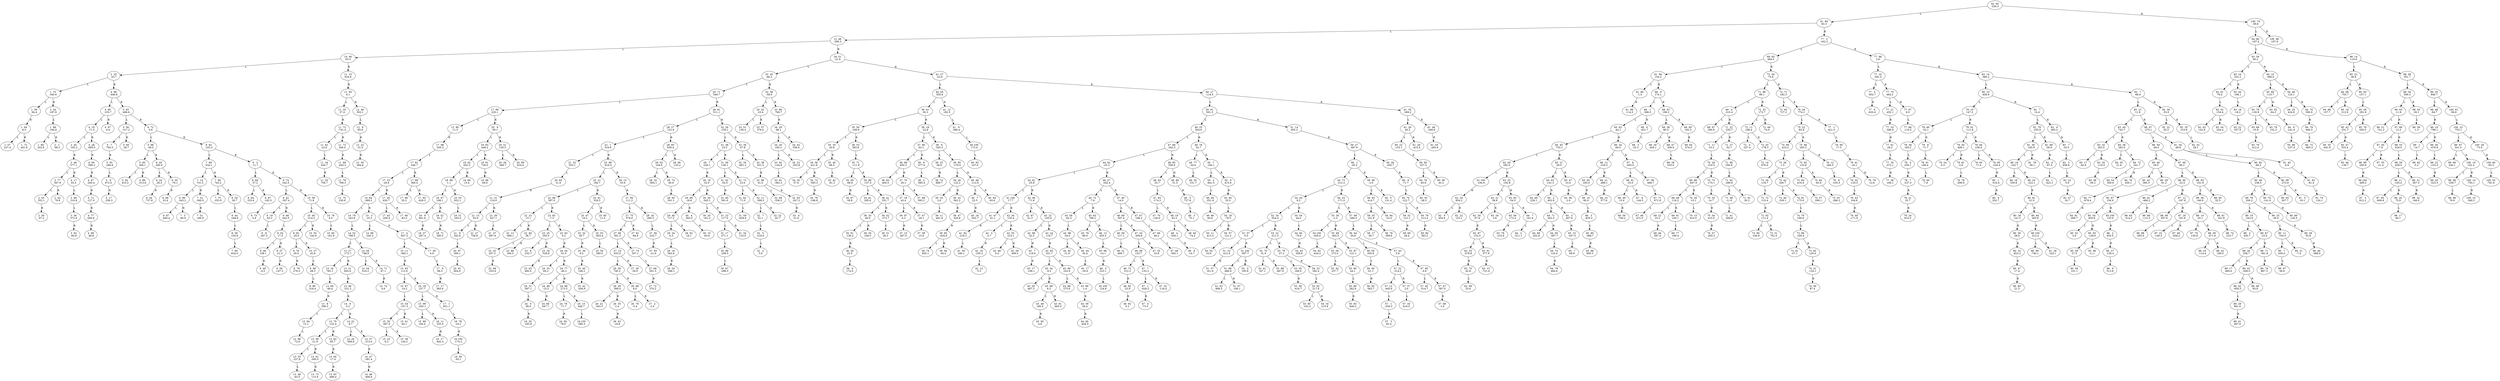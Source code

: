 digraph
{
      7 [label="1  56\n94.4"];
      9 [label="1  57\n227.4"];
      8 [label="1  64\n8.5"];
     10 [label="1  72\n441.6"];
      6 [label="1  75\n-340.6"];
     13 [label="1  80\n202.8"];
     12 [label="1  88\n-194.8"];
     14 [label="2   1\n-68.2"];
     11 [label="2  34\n-187.6"];
      5 [label="2  35\n-25.7"];
     18 [label="2  45\n-193.2"];
     21 [label="2  53\n352.1"];
     22 [label="2  59\n-67.2"];
     20 [label="2  77\n567.9"];
     23 [label="2  92\n78.8"];
     19 [label="3  48\n577.1"];
     26 [label="3  56\n372.6"];
     27 [label="3  62\n-84.9"];
     25 [label="3  89\n210.8"];
     24 [label="4  17\n65.2"];
     17 [label="4  19\n-71.5"];
     28 [label="4  28\n-695.0"];
     29 [label="4  59\n-580.2"];
     30 [label="4  67\n-260.4"];
     31 [label="4  71\n-127.0"];
     32 [label="4  77\n658.9"];
     33 [label="4  89\n-48.8"];
     16 [label="4  90\n-103.7"];
     34 [label="4  97\n-0.6"];
     15 [label="4  99\n-446.8"];
     37 [label="5   7\n-783.5"];
     39 [label="5   9\n672.0"];
     40 [label="5  17\n-256.3"];
     38 [label="5  55\n-286.6"];
     36 [label="5  56\n-317.2"];
     41 [label="5  60\n28.7"];
     35 [label="5  65\n-496.6"];
     45 [label="5  82\n410.2"];
     44 [label="5  85\n306.1"];
     46 [label="5  89\n-313.8"];
     43 [label="5  96\n-49.5"];
     48 [label="6  24\n-26.5"];
     49 [label="6  44\n737.8"];
     47 [label="6  45\n285.9"];
     50 [label="6  55\n-76.1"];
     51 [label="6  68\n33.4"];
     42 [label="6  72\n0.9"];
     56 [label="6  87\n-640.4"];
     55 [label="6  98\n-343.2"];
     57 [label="7   3\n-90.9"];
     54 [label="7  14\n731.5"];
     58 [label="7  31\n-360.0"];
     59 [label="7  51\n-180.0"];
     53 [label="7  69\n534.1"];
     61 [label="7  75\n-253.0"];
     60 [label="7  80\n743.2"];
     65 [label="7  90\n834.0"];
     64 [label="8  39\n154.9"];
     63 [label="8  44\n-249.8"];
     62 [label="8  54\n39.7"];
     52 [label="8  62\n-103.3"];
     68 [label="8  64\n333.6"];
     67 [label="8  69\n37.2"];
     70 [label="8  73\n-5.8"];
     69 [label="8  87\n-182.5"];
     66 [label="9   3\n-11.7"];
     74 [label="9   8\n297.3"];
     73 [label="9  19\n63.3"];
     72 [label="9  42\n-507.4"];
     77 [label="9  46\n158.1"];
     78 [label="9  49\n-4.5"];
     76 [label="9  54\n17.5"];
     79 [label="9  57\n-21.5"];
     80 [label="9  59\n-147.3"];
     75 [label="9  68\n642.0"];
     71 [label="9  74\n242.5"];
     84 [label="9  76\n29.5"];
     85 [label="9  79\n276.5"];
     83 [label="9  92\n-20.0"];
     88 [label="9  96\n316.4"];
     87 [label="9  99\n68.3"];
     86 [label="10  27\n42.9"];
     82 [label="10  40\n-314.3"];
     89 [label="10  55\n-144.9"];
     81 [label="10  59\n-71.8"];
     91 [label="10  60\n-161.9"];
     90 [label="10  76\n6.5"];
      4 [label="10  90\n63.5"];
     92 [label="11  15\n816.6"];
     94 [label="11  25\n37.4"];
     97 [label="11  34\n444.7"];
     98 [label="11  55\n756.7"];
     96 [label="11  62\n23.6"];
     95 [label="11  72\n-741.4"];
     99 [label="11  73\n206.0"];
    102 [label="11  75\n230.8"];
    101 [label="11  78\n-766.3"];
    100 [label="11  89\n-445.3"];
     93 [label="11  95\n6.1"];
    104 [label="12   8\n-65.6"];
    105 [label="12  22\n-31.5"];
    106 [label="12  30\n284.6"];
    103 [label="12  46\n302.1"];
      3 [label="12  48\n-290.3"];
    111 [label="12  80\n-11.5"];
    120 [label="12  84\n-49.4"];
    123 [label="12  86\n-72.6"];
    122 [label="12  94\n13.1"];
    121 [label="13   8\n296.3"];
    119 [label="13  16\n785.1"];
    118 [label="13  27\n-172.7"];
    124 [label="13  31\n645.6"];
    125 [label="13  48\n-331.2"];
    130 [label="13  49\n-63.5"];
    129 [label="13  55\n237.8"];
    128 [label="13  58\n-21.9"];
    131 [label="13  61\n-300.5"];
    132 [label="13  73\n115.9"];
    127 [label="13  79\n-122.4"];
    133 [label="13  83\n85.7"];
    134 [label="13  84\n-17.4"];
    135 [label="13  93\n-489.4"];
    126 [label="14   6\n-5.2"];
    137 [label="14  20\n-566.6"];
    136 [label="14  22\n8.7"];
    138 [label="14  37\n-213.0"];
    139 [label="14  47\n-391.4"];
    140 [label="14  48\n-466.6"];
    117 [label="14  52\n798.5"];
    142 [label="14  54\n516.2"];
    141 [label="14  58\n748.9"];
    143 [label="14  71\n87.1"];
    144 [label="14  74\n0.6"];
    116 [label="14  79\n243.8"];
    115 [label="14  84\n-389.3"];
    146 [label="14  98\n-245.2"];
    145 [label="15   3\n-10.3"];
    148 [label="15  11\n-360.1"];
    153 [label="15  23\n-6.2"];
    152 [label="15  35\n-367.0"];
    154 [label="15  39\n144.2"];
    151 [label="15  54\n-157.3"];
    155 [label="15  61\n84.1"];
    150 [label="15  67\n-14.2"];
    149 [label="15  83\n112.0"];
    158 [label="15  88\n194.4"];
    157 [label="15  99\n-203.1"];
    159 [label="16  11\n235.5"];
    160 [label="16  17\n-842.4"];
    156 [label="16  18\n157.7"];
    162 [label="16  78\n-19.2"];
    164 [label="16  95\n-93.1"];
    163 [label="16 100\n-174.2"];
    161 [label="17   1\n831.1"];
    147 [label="17   4\n-657.2"];
    166 [label="17   9\n88.5"];
    167 [label="17  17\n565.6"];
    165 [label="17  28\n4.9"];
    114 [label="17  33\n-29.6"];
    169 [label="17  43\n-200.4"];
    168 [label="17  65\n430.7"];
    170 [label="17  66\n-83.3"];
    113 [label="17  81\n340.7"];
    172 [label="17  86\n25.2"];
    171 [label="17  88\n366.4"];
    173 [label="17  93\n-429.3"];
    112 [label="17  98\n-205.3"];
    110 [label="17  99\n220.1"];
    179 [label="18   9\n661.8"];
    180 [label="18  37\n-287.4"];
    178 [label="18  47\n108.1"];
    181 [label="18  52\n91.2"];
    182 [label="18  71\n290.5"];
    177 [label="18  98\n1.1"];
    184 [label="19  51\n293.0"];
    183 [label="19  53\n832.1"];
    176 [label="19  62\n202.3"];
    185 [label="19  66\n15.4"];
    175 [label="19  83\n448.2"];
    186 [label="19  91\n726.0"];
    187 [label="19  98\n-69.0"];
    174 [label="20   9\n-39.1"];
    189 [label="20  26\n-280.7"];
    188 [label="20  51\n130.5"];
    190 [label="20  69\n634.6"];
    109 [label="20  71\n549.7"];
    195 [label="20  83\n21.6"];
    200 [label="20  91\n804.9"];
    199 [label="20  97\n300.1"];
    198 [label="21   9\n342.8"];
    197 [label="21  15\n92.6"];
    201 [label="21  27\n756.8"];
    196 [label="21  31\n116.0"];
    203 [label="21  37\n-697.6"];
    202 [label="21  39\n627.1"];
    194 [label="21  52\n553.1"];
    193 [label="22   1\n316.6"];
    208 [label="22  13\n-596.1"];
    207 [label="22  23\n-15.1"];
    210 [label="22  32\n437.2"];
    211 [label="22  68\n-333.6"];
    209 [label="22  84\n38.7"];
    212 [label="22  88\n184.5"];
    206 [label="22  98\n397.0"];
    215 [label="23   9\n-232.7"];
    214 [label="23  25\n250.5"];
    216 [label="23  26\n-528.6"];
    217 [label="23  63\n490.0"];
    213 [label="23  83\n-7.3"];
    218 [label="23  93\n0.2"];
    222 [label="24   5\n-38.6"];
    223 [label="24  20\n-183.8"];
    221 [label="24  31\n-597.1"];
    220 [label="24  33\n84.2"];
    219 [label="24  44\n61.0"];
    225 [label="24  49\n-15.2"];
    226 [label="24  69\n647.7"];
    224 [label="24  77\n-46.2"];
    228 [label="24  78\n-71.7"];
    229 [label="24  85\n78.0"];
    227 [label="24  98\n-273.5"];
    231 [label="24 100\n-385.3"];
    230 [label="25  15\n446.7"];
    205 [label="25  21\n184.7"];
    234 [label="25  32\n39.7"];
    235 [label="25  36\n8.2"];
    236 [label="25  40\n168.2"];
    237 [label="25  42\n-456.9"];
    233 [label="25  47\n16.2"];
    239 [label="25  50\n280.0"];
    238 [label="25  53\n-853.4"];
    232 [label="25  81\n329.5"];
    240 [label="25  85\n11.5"];
    204 [label="25  99\n-619.5"];
    241 [label="26  15\n33.6"];
    248 [label="26  22\n-343.3"];
    247 [label="26  29\n-389.0"];
    249 [label="26  35\n2.4"];
    250 [label="26  43\n-18.8"];
    246 [label="26  59\n740.2"];
    252 [label="26  78\n-5.4"];
    251 [label="26  88\n8.0"];
    253 [label="27   2\n-2.0"];
    245 [label="27  10\n633.5"];
    254 [label="27  26\n-59.0"];
    244 [label="27  66\n381.5"];
    256 [label="27  68\n301.3"];
    257 [label="27  72\n370.2"];
    255 [label="27  74\n307.1"];
    243 [label="27  75\n578.9"];
    258 [label="27  81\n-84.9"];
    242 [label="27  84\n111.2"];
    260 [label="27  90\n232.7"];
    261 [label="27  93\n-21.6"];
    259 [label="28  16\n-280.5"];
    192 [label="28  27\n-101.6"];
    264 [label="28  32\n-564.1"];
    263 [label="28  62\n104.6"];
    266 [label="28  65\n301.1"];
    265 [label="28  74\n40.9"];
    262 [label="28  85\n639.4"];
    267 [label="28  90\n-125.2"];
    191 [label="28  91\n511.1"];
    270 [label="29   7\n-226.1"];
    275 [label="29  16\n563.9"];
    276 [label="29  20\n-288.1"];
    274 [label="29  24\n-0.3"];
    273 [label="29  46\n717.2"];
    277 [label="29  62\n18.1"];
    272 [label="29  89\n-18.6"];
    278 [label="30   4\n-383.5"];
    279 [label="30  10\n-83.6"];
    271 [label="30  18\n32.0"];
    281 [label="30  20\n-181.2"];
    280 [label="30  30\n-345.1"];
    285 [label="30  67\n-288.5"];
    284 [label="30  98\n-258.5"];
    283 [label="31  17\n371.1"];
    282 [label="31  23\n117.5"];
    286 [label="31  34\n110.0"];
    269 [label="31  38\n23.5"];
    288 [label="31  42\n-54.0"];
    289 [label="31  45\n591.6"];
    287 [label="31  56\n138.1"];
    292 [label="31  59\n-628.9"];
    291 [label="31  62\n-71.0"];
    290 [label="31  73\n23.6"];
    296 [label="32   2\n-3.6"];
    295 [label="32   5\n-218.0"];
    294 [label="32   7\n52.1"];
    293 [label="32  11\n-399.3"];
    297 [label="32  22\n-81.7"];
    268 [label="32  26\n-159.1"];
    299 [label="32  35\n-691.2"];
    298 [label="32  36\n-57.8"];
    300 [label="32  39\n201.5"];
    302 [label="32  69\n-336.3"];
    301 [label="32  88\n41.0"];
    303 [label="32  93\n-247.2"];
    304 [label="33   4\n31.9"];
    108 [label="33  35\n-66.3"];
    307 [label="33  51\n138.4"];
    306 [label="33  52\n-23.4"];
    308 [label="33  57\n376.6"];
    305 [label="33  58\n-58.0"];
    309 [label="33  86\n-766.7"];
    313 [label="33  91\n-362.3"];
    312 [label="33  92\n-144.9"];
    311 [label="34  20\n160.3"];
    314 [label="34  22\n-203.8"];
    310 [label="34  29\n-98.1"];
    315 [label="34  42\n556.4"];
    107 [label="34  51\n-21.6"];
    322 [label="34  55\n37.6"];
    321 [label="34  58\n421.8"];
    323 [label="34  73\n-395.3"];
    324 [label="34  78\n-196.8"];
    320 [label="35  35\n20.8"];
    326 [label="35  42\n-81.2"];
    325 [label="35  45\n86.5"];
    319 [label="35  50\n-169.9"];
    329 [label="35  59\n-68.9"];
    330 [label="35  67\n39.8"];
    328 [label="35  71\n-111.9"];
    332 [label="35  81\n295.6"];
    331 [label="35  89\n-157.3"];
    335 [label="35  91\n-136.2"];
    337 [label="36   6\n174.0"];
    336 [label="36  26\n23.5"];
    334 [label="36  33\n46.9"];
    338 [label="36  35\n148.5"];
    333 [label="36  41\n251.7"];
    340 [label="36  51\n28.3"];
    339 [label="36  52\n-272.7"];
    327 [label="36  53\n383.8"];
    318 [label="36  61\n30.3"];
    344 [label="36  93\n400.5"];
    343 [label="36  96\n650.3"];
    347 [label="36  97\n-4.3"];
    348 [label="37  15\n287.0"];
    346 [label="37  18\n43.4"];
    349 [label="37  47\n-20.1"];
    350 [label="37  58\n15.9"];
    345 [label="37  70\n29.1"];
    351 [label="37  88\n595.2"];
    342 [label="37  90\n63.1"];
    353 [label="38   2\n-385.4"];
    352 [label="38   8\n-377.6"];
    341 [label="38  18\n-22.8"];
    355 [label="38  23\n36.9"];
    356 [label="38  74\n889.7"];
    354 [label="39   6\n-345.3"];
    360 [label="39  11\n-491.8"];
    359 [label="39  25\n2.6"];
    358 [label="39  26\n122.2"];
    361 [label="39  42\n562.2"];
    362 [label="39  47\n329.8"];
    364 [label="39  74\n605.1"];
    363 [label="39  85\n-434.9"];
    365 [label="39  94\n94.4"];
    357 [label="39  95\n-179.0"];
    367 [label="40   7\n22.5"];
    368 [label="40  16\n-502.7"];
    366 [label="40  48\n-112.9"];
    369 [label="40  64\n-93.6"];
    317 [label="40  65\n350.8"];
    373 [label="40  93\n147.0"];
    372 [label="40 100\n173.4"];
    371 [label="41   9\n-398.4"];
    370 [label="41  12\n182.5"];
    316 [label="41  27\n-23.6"];
    381 [label="41  47\n41.1"];
    383 [label="41  50\n240.1"];
    382 [label="41  82\n-218.2"];
    380 [label="41 100\n17.7"];
    385 [label="42   3\n-2.7"];
    387 [label="42  12\n5.5"];
    386 [label="42  16\n-105.2"];
    384 [label="42  34\n-135.4"];
    389 [label="42  48\n0.4"];
    388 [label="42  55\n-210.1"];
    390 [label="42  59\n409.5"];
    379 [label="42  81\n-25.8"];
    392 [label="42  87\n41.3"];
    391 [label="42  94\n-71.8"];
    394 [label="42  98\n-32.5"];
    395 [label="43   7\n118.9"];
    396 [label="43  17\n-106.1"];
    393 [label="43  22\n-103.6"];
    397 [label="43  24\n119.7"];
    400 [label="43  29\n467.3"];
    399 [label="43  34\n-9.2"];
    402 [label="43  48\n180.4"];
    403 [label="43  65\n4.9"];
    401 [label="43  68\n6.3"];
    404 [label="43  81\n-665.0"];
    398 [label="43  85\n251.7"];
    406 [label="43  88\n275.6"];
    405 [label="43  89\n163.6"];
    407 [label="43  96\n-1.4"];
    408 [label="44  39\n-26.4"];
    409 [label="44  46\n-428.3"];
    378 [label="44  62\n-25.3"];
    414 [label="44  82\n31.9"];
    413 [label="44  98\n-34.0"];
    416 [label="45  17\n-30.6"];
    415 [label="45  44\n30.4"];
    412 [label="45  58\n-62.3"];
    411 [label="45  72\n-7.6"];
    418 [label="45  76\n89.9"];
    417 [label="45  83\n798.2"];
    420 [label="45  96\n-14.1"];
    422 [label="45 100\n124.9"];
    421 [label="46   3\n223.1"];
    419 [label="46  13\n455.3"];
    410 [label="46  27\n-342.4"];
    426 [label="46  31\n-460.7"];
    425 [label="46  59\n-117.1"];
    424 [label="46  69\n-397.4"];
    429 [label="46  72\n312.2"];
    430 [label="46  82\n-23.9"];
    431 [label="46  92\n0.2"];
    428 [label="46  98\n133.7"];
    433 [label="47   1\n-428.5"];
    434 [label="47   4\n-73.3"];
    432 [label="47   7\n-132.2"];
    435 [label="47  32\n-118.4"];
    427 [label="47  34\n-209.8"];
    436 [label="47  35\n33.8"];
    423 [label="47  40\n14.0"];
    439 [label="47  48\n-365.1"];
    438 [label="47  66\n46.2"];
    437 [label="47  67\n-196.2"];
    377 [label="47  68\n-342.3"];
    443 [label="47  70\n-136.0"];
    442 [label="47  83\n-174.3"];
    445 [label="48   4\n-336.1"];
    446 [label="48   8\n-14.7"];
    444 [label="48  19\n83.3"];
    447 [label="48  40\n-74.4"];
    441 [label="48  65\n25.7"];
    440 [label="48  85\n358.9"];
    448 [label="48  86\n31.5"];
    450 [label="49   3\n75.1"];
    449 [label="49   5\n727.8"];
    376 [label="49  25\n304.6"];
    453 [label="49  35\n-151.7"];
    452 [label="49  77\n-30.6"];
    451 [label="49  78\n52.7"];
    457 [label="49  86\n60.6"];
    456 [label="49  94\n-251.9"];
    455 [label="50   3\n-841.5"];
    454 [label="50   7\n-194.1"];
    458 [label="50   9\n415.9"];
    461 [label="50  11\n413.3"];
    460 [label="50  18\n-78.5"];
    463 [label="50  54\n33.6"];
    462 [label="50  57\n121.2"];
    459 [label="50  60\n35.5"];
    375 [label="50  91\n591.3"];
    464 [label="51  14\n655.3"];
    471 [label="51  32\n412.4"];
    472 [label="51  37\n161.6"];
    470 [label="51  57\n-5.5"];
    475 [label="51  63\n868.5"];
    474 [label="51  86\n-480.6"];
    476 [label="51  97\n-190.1"];
    473 [label="51 100\n-597.7"];
    477 [label="52   5\n195.6"];
    469 [label="52  34\n-524.0"];
    480 [label="52  41\n167.1"];
    479 [label="52  70\n31.9"];
    481 [label="52  88\n-467.6"];
    478 [label="53  22\n-211.3"];
    483 [label="53  35\n168.9"];
    484 [label="53  56\n-416.7"];
    482 [label="53  79\n-27.2"];
    487 [label="53  85\n-103.2"];
    486 [label="53  92\n217.8"];
    488 [label="54  16\n215.8"];
    485 [label="54  23\n382.4"];
    468 [label="54  26\n9.5"];
    490 [label="54  40\n-70.9"];
    491 [label="54  43\n208.8"];
    489 [label="54  54\n44.0"];
    467 [label="54  73\n-212.2"];
    495 [label="54  82\n-434.2"];
    494 [label="54 100\n-326.4"];
    493 [label="55  30\n-2.3"];
    498 [label="55  42\n237.7"];
    497 [label="55  56\n273.0"];
    496 [label="55  69\n-402.5"];
    501 [label="55  80\n262.9"];
    502 [label="55  83\n-640.2"];
    500 [label="55  85\n44.1"];
    499 [label="55  87\n-121.1"];
    492 [label="56  33\n-171.0"];
    506 [label="56  49\n-61.1"];
    507 [label="56  50\n-563.7"];
    505 [label="56  58\n205.9"];
    504 [label="56  64\n30.8"];
    511 [label="57   1\n-254.3"];
    512 [label="57   3\n-92.4"];
    510 [label="57  12\n-445.6"];
    509 [label="57  22\n-314.2"];
    514 [label="57  34\n616.0"];
    513 [label="57  37\n2.0"];
    508 [label="57  43\n5.8"];
    516 [label="57  45\n-514.7"];
    515 [label="57  60\n-0.8"];
    517 [label="57  67\n387.0"];
    518 [label="57  68\n-1.6"];
    503 [label="57  99\n-289.3"];
    466 [label="58   1\n-30.3"];
    522 [label="58  17\n-30.7"];
    521 [label="58  35\n101.9"];
    523 [label="58  76\n399.6"];
    520 [label="58  93\n414.7"];
    524 [label="58  94\n-23.5"];
    519 [label="58  96\n-2.0"];
    525 [label="59   5\n131.4"];
    465 [label="59  27\n487.9"];
    526 [label="59  28\n-200.7"];
    529 [label="59  32\n-121.1"];
    530 [label="59  66\n28.4"];
    528 [label="59  70\n-122.7"];
    531 [label="59  78\n213.4"];
    532 [label="59  80\n363.2"];
    527 [label="60   9\n-71.7"];
    374 [label="60  17\n-114.5"];
    535 [label="60  22\n-153.1"];
    538 [label="60  55\n-38.5"];
    537 [label="60  76\n-83.6"];
    536 [label="60  85\n327.5"];
    539 [label="60  90\n45.2"];
    534 [label="61  26\n40.2"];
    540 [label="61  29\n-415.4"];
    533 [label="61  35\n-269.2"];
    541 [label="61  48\n-349.9"];
    542 [label="61  55\n-265.9"];
      2 [label="61  69\n93.3"];
    546 [label="61  80\n-1.0"];
    547 [label="61  89\n-114.5"];
    545 [label="61  96\n154.2"];
    553 [label="61 100\n-194.9"];
    555 [label="62   9\n454.6"];
    554 [label="62  20\n854.2"];
    556 [label="62  22\n133.1"];
    552 [label="62  29\n292.5"];
    559 [label="62  34\n-57.8"];
    561 [label="62  53\n-579.8"];
    563 [label="62  69\n25.6"];
    562 [label="62  75\n42.8"];
    560 [label="62  87\n-132.5"];
    564 [label="62  91\n377.9"];
    565 [label="63  13\n-721.6"];
    558 [label="63  21\n38.8"];
    566 [label="63  34\n3.8"];
    557 [label="63  35\n-192.8"];
    568 [label="63  56\n172.4"];
    569 [label="63  79\n-210.9"];
    567 [label="63  93\n-54.5"];
    571 [label="64   2\n-511.1"];
    570 [label="64   7\n161.6"];
    551 [label="64  45\n-733.1"];
    574 [label="64  49\n228.1"];
    573 [label="64  63\n-141.3"];
    577 [label="64  69\n202.8"];
    576 [label="64  71\n262.5"];
    579 [label="64  74\n124.4"];
    580 [label="64  79\n484.6"];
    578 [label="64  95\n-397.7"];
    575 [label="65   2\n402.8"];
    581 [label="65   3\n407.9"];
    583 [label="65   7\n69.8"];
    582 [label="65  15\n-547.5"];
    572 [label="65  21\n28.0"];
    584 [label="65  47\n23.0"];
    585 [label="65  58\n-2.0"];
    550 [label="65  62\n-44.1"];
    588 [label="65  65\n-183.0"];
    591 [label="65  80\n-368.7"];
    592 [label="65  88\n660.3"];
    590 [label="66   3\n-835.3"];
    589 [label="66  10\n90.0"];
    587 [label="66  12\n-318.3"];
    593 [label="66  21\n-489.1"];
    594 [label="66  23\n377.6"];
    586 [label="66  34\n69.0"];
    597 [label="66  49\n15.4"];
    598 [label="66  59\n-709.2"];
    596 [label="66  91\n-33.0"];
    599 [label="67   6\n-144.5"];
    595 [label="67   8\n-455.0"];
    602 [label="67  46\n472.5"];
    601 [label="67  71\n671.8"];
    600 [label="67  90\n-468.7"];
    549 [label="68   1\n-386.5"];
    604 [label="68   3\n-23.3"];
    603 [label="68   6\n-451.7"];
    548 [label="68   9\n174.1"];
    607 [label="68  29\n-204.1"];
    606 [label="68  38\n80.5"];
    609 [label="68  39\n533.9"];
    608 [label="68  47\n209.5"];
    605 [label="68  55\n199.2"];
    610 [label="68  60\n193.3"];
    611 [label="68  64\n474.3"];
    544 [label="68  65\n484.5"];
    615 [label="68  67\n290.9"];
    614 [label="69   4\n-310.4"];
    621 [label="69  22\n33.2"];
    622 [label="69  46\n397.4"];
    620 [label="69  48\n118.2"];
    624 [label="69  77\n199.4"];
    623 [label="69  91\n100.1"];
    619 [label="69  96\n-647.0"];
    626 [label="70  15\n610.0"];
    625 [label="70  26\n-15.1"];
    618 [label="70  28\n-316.5"];
    628 [label="70  33\n14.7"];
    629 [label="70  54\n415.0"];
    630 [label="70  57\n-265.5"];
    627 [label="70  75\n-170.1"];
    617 [label="71  11\n-10.2"];
    616 [label="71  22\n-235.7"];
    631 [label="71  27\n-52.7"];
    635 [label="71  41\n-269.8"];
    634 [label="71  48\n-11.0"];
    633 [label="71  62\n-289.6"];
    636 [label="71  81\n30.2"];
    632 [label="71  86\n556.9"];
    613 [label="71  96\n86.1"];
    639 [label="72   4\n-257.4"];
    638 [label="72  11\n188.4"];
    641 [label="72  14\n876.0"];
    640 [label="72  25\n-178.3"];
    637 [label="72  33\n172.7"];
    642 [label="72  49\n-74.0"];
    612 [label="72  56\n75.6"];
    644 [label="72  65\n727.2"];
    643 [label="72  71\n182.3"];
    650 [label="72  72\n110.4"];
    652 [label="72  80\n-140.9"];
    651 [label="72  92\n111.4"];
    653 [label="73  31\n761.0"];
    649 [label="73  34\n118.7"];
    648 [label="73  36\n1.5"];
    655 [label="73  40\n-330.1"];
    654 [label="73  42\n200.7"];
    659 [label="73  81\n-57.1"];
    658 [label="73  89\n-180.4"];
    660 [label="73  92\n129.4"];
    661 [label="74  31\n-134.1"];
    662 [label="74  39\n87.4"];
    657 [label="74  79\n199.9"];
    656 [label="74  91\n175.9"];
    647 [label="74  99\n416.2"];
    646 [label="75  22\n-83.8"];
    666 [label="75  57\n299.1"];
    665 [label="75  60\n419.4"];
    664 [label="75  82\n133.8"];
    667 [label="75  84\n-92.9"];
    668 [label="75  91\n-386.2"];
    663 [label="75  96\n293.5"];
    670 [label="76   8\n-105.5"];
    669 [label="76  12\n284.5"];
    645 [label="76  26\n774.2"];
    675 [label="76  43\n104.8"];
    676 [label="76  49\n-171.9"];
    674 [label="76  55\n-125.5"];
    673 [label="76  61\n-16.1"];
    677 [label="76  79\n12.6"];
    672 [label="76  90\n17.5"];
    671 [label="77   1\n421.0"];
    543 [label="77   3\n-162.2"];
    680 [label="77   5\n-502.7"];
    681 [label="77   6\n-620.4"];
    679 [label="77  10\n-591.5"];
    683 [label="77  21\n-452.1"];
    684 [label="77  33\n-586.9"];
    686 [label="77  35\n-372.1"];
    687 [label="77  38\n-169.1"];
    685 [label="77  61\n29.2"];
    682 [label="77  75\n464.2"];
    689 [label="77  88\n-119.5"];
    688 [label="77  97\n8.0"];
    678 [label="77  98\n2.6"];
    695 [label="78   4\n239.1"];
    696 [label="78   7\n-237.5"];
    697 [label="78  21\n33.7"];
    698 [label="78  24\n610.0"];
    694 [label="78  36\n165.2"];
    693 [label="78  46\n-52.1"];
    701 [label="78  49\n-7.6"];
    700 [label="78  91\n166.4"];
    699 [label="79   8\n-71.7"];
    692 [label="79  10\n147.2"];
    704 [label="79  24\n6.3"];
    703 [label="79  50\n-406.1"];
    706 [label="79  78\n-299.9"];
    705 [label="79  81\n-3.8"];
    702 [label="79  91\n-111.6"];
    708 [label="79  93\n71.4"];
    707 [label="79  94\n238.5"];
    709 [label="79  95\n-234.4"];
    710 [label="80   1\n-516.4"];
    711 [label="80   9\n202.7"];
    691 [label="80  10\n-406.6"];
    716 [label="80  18\n330.8"];
    715 [label="80  19\n-102.7"];
    717 [label="80  24\n-222.1"];
    719 [label="80  26\n141.3"];
    720 [label="80  30\n28.0"];
    721 [label="80  32\n-823.2"];
    722 [label="80  47\n17.4"];
    723 [label="80  80\n21.3"];
    718 [label="80  81\n-31.0"];
    724 [label="80  84\n365.8"];
    726 [label="80  99\n-740.1"];
    725 [label="80 100\n312.4"];
    727 [label="81  28\n220.1"];
    714 [label="81  30\n-165.9"];
    728 [label="81  78\n58.1"];
    713 [label="81  79\n-255.9"];
    729 [label="81  99\n-26.9"];
    731 [label="82   1\n-422.1"];
    730 [label="82   4\n-67.5"];
    712 [label="82   7\n14.4"];
    732 [label="82   9\n493.2"];
    735 [label="82  22\n0.9"];
    736 [label="82  57\n16.7"];
    734 [label="83   3\n658.8"];
    733 [label="83   7\n-33.5"];
    690 [label="83  14\n-380.2"];
    741 [label="83  17\n-92.8"];
    740 [label="83  32\n263.5"];
    742 [label="83  35\n-119.5"];
    743 [label="83  36\n-50.2"];
    739 [label="83  44\n742.7"];
    745 [label="84  35\n21.6"];
    744 [label="84  38\n282.0"];
    747 [label="84  54\n300.6"];
    746 [label="84  72\n241.7"];
    748 [label="84  74\n430.1"];
    749 [label="84  77\n-678.4"];
    750 [label="84  91\n-399.7"];
    738 [label="85  21\n11.8"];
    754 [label="85  43\n360.3"];
    753 [label="85  46\n29.0"];
    758 [label="85  52\n3.8"];
    757 [label="85  54\n450.8"];
    761 [label="85  56\n101.1"];
    760 [label="85  59\n27.5"];
    759 [label="85  83\n-128.0"];
    762 [label="85  86\n11.1"];
    756 [label="85  87\n156.9"];
    763 [label="85 100\n135.0"];
    764 [label="86   2\n455.5"];
    766 [label="86   9\n513.8"];
    765 [label="86  27\n-136.4"];
    755 [label="86  29\n81.2"];
    752 [label="86  59\n-49.5"];
    770 [label="86  63\n-314.3"];
    769 [label="86  81\n-486.2"];
    771 [label="86  89\n-112.5"];
    768 [label="86  90\n-22.5"];
    774 [label="86  98\n-505.0"];
    773 [label="86  99\n597.6"];
    772 [label="87  12\n-187.8"];
    776 [label="87  22\n-140.2"];
    775 [label="87  26\n181.9"];
    777 [label="87  49\n-458.2"];
    767 [label="87  66\n96.2"];
    781 [label="87  70\n-130.8"];
    780 [label="88  10\n-20.1"];
    783 [label="88  25\n-114.4"];
    782 [label="88  39\n-471.9"];
    784 [label="88  42\n169.0"];
    779 [label="88  56\n146.9"];
    786 [label="88  74\n223.7"];
    785 [label="88  81\n-161.8"];
    778 [label="88  83\n-161.9"];
    787 [label="88  85\n32.5"];
    751 [label="88  97\n-275.1"];
    793 [label="89   3\n430.7"];
    792 [label="89  16\n-243.9"];
    796 [label="89  17\n460.6"];
    795 [label="89  26\n258.7"];
    799 [label="89  29\n661.6"];
    800 [label="89  41\n467.6"];
    798 [label="89  42\n-650.5"];
    797 [label="89  43\n-208.0"];
    801 [label="89  49\n93.8"];
    794 [label="89  67\n-23.5"];
    802 [label="89  71\n-361.8"];
    803 [label="89  74\n887.3"];
    791 [label="89  78\n200.2"];
    807 [label="89  97\n58.6"];
    806 [label="90   7\n430.0"];
    805 [label="90  11\n-704.5"];
    808 [label="90  21\n-7.4"];
    804 [label="90  25\n-36.0"];
    809 [label="90  28\n55.9"];
    810 [label="90  46\n-568.0"];
    790 [label="90  49\n238.5"];
    811 [label="90  70\n-141.9"];
    812 [label="90  89\n-126.5"];
    789 [label="90  92\n-69.2"];
    814 [label="90  93\n207.7"];
    813 [label="90  99\n-272.6"];
    815 [label="91   5\n-19.1"];
    788 [label="91  34\n-49.8"];
    816 [label="91  45\n6.8"];
    818 [label="91  74\n124.1"];
    817 [label="91  82\n-81.4"];
    737 [label="92   7\n-66.0"];
    820 [label="92  22\n20.3"];
    819 [label="92  30\n-53.0"];
    822 [label="92  32\n28.1"];
    821 [label="92  35\n210.8"];
      1 [label="92  40\n-236.3"];
    829 [label="92  43\n142.8"];
    828 [label="92  52\n-154.4"];
    830 [label="92  54\n-244.4"];
    827 [label="92  61\n76.4"];
    826 [label="93  16\n232.3"];
    832 [label="93  18\n-18.2"];
    833 [label="93  22\n557.9"];
    831 [label="93  44\n-196.1"];
    825 [label="93  59\n90.2"];
    837 [label="93  69\n-15.8"];
    838 [label="93  76\n412.4"];
    836 [label="93  78\n-130.9"];
    839 [label="93  79\n152.3"];
    835 [label="93  89\n-110.7"];
    840 [label="93  92\n64.3"];
    842 [label="93  98\n-237.4"];
    841 [label="94   9\n-241.9"];
    834 [label="94  10\n-386.0"];
    844 [label="94  25\n424.9"];
    843 [label="94  46\n124.1"];
    845 [label="94  70\n580.9"];
    847 [label="94  72\n-905.2"];
    846 [label="94  79\n946.3"];
    824 [label="94  80\n-167.4"];
    851 [label="94  88\n157.7"];
    850 [label="94  99\n-755.7"];
    852 [label="95  18\n212.9"];
    849 [label="95  22\n36.8"];
    856 [label="95  35\n-641.8"];
    855 [label="95  42\n-231.7"];
    858 [label="95  46\n-136.7"];
    857 [label="95  47\n533.4"];
    854 [label="95  58\n-291.8"];
    859 [label="95  79\n330.5"];
    853 [label="95  93\n157.1"];
    848 [label="96  14\n110.6"];
    863 [label="96  51\n-741.3"];
    862 [label="96  93\n-11.9"];
    866 [label="96  99\n-293.8"];
    867 [label="96 100\n-409.2"];
    868 [label="97   3\n912.2"];
    865 [label="97  45\n-7.9"];
    869 [label="97  55\n-21.4"];
    864 [label="97  88\n12.3"];
    873 [label="97  95\n-909.8"];
    872 [label="98  11\n-105.4"];
    875 [label="98  17\n68.1"];
    874 [label="98  20\n75.8"];
    871 [label="98  29\n458.5"];
    876 [label="98  31\n307.3"];
    877 [label="98  32\n148.0"];
    870 [label="98  33\n624.0"];
    861 [label="98  34\n509.3"];
    879 [label="98  39\n-1.3"];
    878 [label="98  50\n-30.1"];
    860 [label="98  58\n351.7"];
    881 [label="98  68\n-94.7"];
    884 [label="98  92\n-5.2"];
    883 [label="99   1\n-14.7"];
    882 [label="99  19\n-799.1"];
    886 [label="99  22\n-153.4"];
    887 [label="99  29\n-323.3"];
    885 [label="99  36\n-479.9"];
    880 [label="99  55\n846.7"];
    891 [label="99  69\n240.1"];
    890 [label="99  87\n541.3"];
    894 [label="99  98\n78.9"];
    893 [label="99  99\n-339.7"];
    892 [label="100  10\n102.4"];
    895 [label="100  14\n-755.1"];
    896 [label="100  15\n-349.2"];
    889 [label="100  23\n-753.1"];
    897 [label="100  29\n-73.0"];
    899 [label="100  55\n-781.6"];
    898 [label="100  60\n-93.3"];
    888 [label="100  61\n-58.8"];
    823 [label="100  74\n-59.6"];
    900 [label="100  96\n-197.6"];
   //edges

                                 7 ->     8 [label="R"];
     8 ->     9 [label="L"];     8 ->    10 [label="R"];
     6 ->     7 [label="L"];     6 ->    11 [label="R"];
    12 ->    13 [label="L"];    12 ->    14 [label="R"];
    11 ->    12 [label="L"];
     5 ->     6 [label="L"];     5 ->    15 [label="R"];
                                18 ->    19 [label="R"];
                                21 ->    22 [label="R"];
    20 ->    21 [label="L"];    20 ->    23 [label="R"];
    19 ->    20 [label="L"];    19 ->    24 [label="R"];
                                26 ->    27 [label="R"];
    25 ->    26 [label="L"];
    24 ->    25 [label="L"];
    17 ->    18 [label="L"];    17 ->    28 [label="R"];
                                28 ->    29 [label="R"];
                                29 ->    30 [label="R"];
                                30 ->    31 [label="R"];
                                31 ->    32 [label="R"];
                                32 ->    33 [label="R"];
    16 ->    17 [label="L"];    16 ->    34 [label="R"];
    15 ->    16 [label="L"];    15 ->    35 [label="R"];
                                37 ->    38 [label="R"];
                                39 ->    40 [label="R"];
    38 ->    39 [label="L"];
    36 ->    37 [label="L"];    36 ->    41 [label="R"];
    35 ->    36 [label="L"];    35 ->    42 [label="R"];
    44 ->    45 [label="L"];    44 ->    46 [label="R"];
    43 ->    44 [label="L"];    43 ->    47 [label="R"];
                                48 ->    49 [label="R"];
    47 ->    48 [label="L"];    47 ->    50 [label="R"];
                                50 ->    51 [label="R"];
    42 ->    43 [label="L"];    42 ->    52 [label="R"];
    55 ->    56 [label="L"];    55 ->    57 [label="R"];
    54 ->    55 [label="L"];    54 ->    58 [label="R"];
                                58 ->    59 [label="R"];
    53 ->    54 [label="L"];    53 ->    60 [label="R"];
    60 ->    61 [label="L"];    60 ->    62 [label="R"];
    64 ->    65 [label="L"];
    63 ->    64 [label="L"];
    62 ->    63 [label="L"];
    52 ->    53 [label="L"];    52 ->    66 [label="R"];
    67 ->    68 [label="L"];    67 ->    69 [label="R"];
    69 ->    70 [label="L"];
    66 ->    67 [label="L"];    66 ->    71 [label="R"];
    73 ->    74 [label="L"];
    72 ->    73 [label="L"];    72 ->    75 [label="R"];
                                77 ->    78 [label="R"];
    76 ->    77 [label="L"];    76 ->    79 [label="R"];
                                79 ->    80 [label="R"];
    75 ->    76 [label="L"];
    71 ->    72 [label="L"];    71 ->    81 [label="R"];
                                84 ->    85 [label="R"];
    83 ->    84 [label="L"];    83 ->    86 [label="R"];
    87 ->    88 [label="L"];
    86 ->    87 [label="L"];
    82 ->    83 [label="L"];    82 ->    89 [label="R"];
    81 ->    82 [label="L"];    81 ->    90 [label="R"];
    90 ->    91 [label="L"];
     4 ->     5 [label="L"];     4 ->    92 [label="R"];
                                92 ->    93 [label="R"];
                                94 ->    95 [label="R"];
                                97 ->    98 [label="R"];
    96 ->    97 [label="L"];
    95 ->    96 [label="L"];    95 ->    99 [label="R"];
                                99 ->   100 [label="R"];
   101 ->   102 [label="L"];
   100 ->   101 [label="L"];
    93 ->    94 [label="L"];    93 ->   103 [label="R"];
                               104 ->   105 [label="R"];
                               105 ->   106 [label="R"];
   103 ->   104 [label="L"];
     3 ->     4 [label="L"];     3 ->   107 [label="R"];
                               111 ->   112 [label="R"];
                               120 ->   121 [label="R"];
   122 ->   123 [label="L"];
   121 ->   122 [label="L"];
   119 ->   120 [label="L"];
   118 ->   119 [label="L"];   118 ->   124 [label="R"];
                               124 ->   125 [label="R"];
                               125 ->   126 [label="R"];
   129 ->   130 [label="L"];
   128 ->   129 [label="L"];   128 ->   131 [label="R"];
                               131 ->   132 [label="R"];
   127 ->   128 [label="L"];   127 ->   133 [label="R"];
                               133 ->   134 [label="R"];
                               134 ->   135 [label="R"];
   126 ->   127 [label="L"];   126 ->   136 [label="R"];
   136 ->   137 [label="L"];   136 ->   138 [label="R"];
                               138 ->   139 [label="R"];
                               139 ->   140 [label="R"];
   117 ->   118 [label="L"];   117 ->   141 [label="R"];
   141 ->   142 [label="L"];   141 ->   143 [label="R"];
                               143 ->   144 [label="R"];
   116 ->   117 [label="L"];
   115 ->   116 [label="L"];   115 ->   145 [label="R"];
   145 ->   146 [label="L"];   145 ->   147 [label="R"];
                               148 ->   149 [label="R"];
   152 ->   153 [label="L"];   152 ->   154 [label="R"];
   151 ->   152 [label="L"];   151 ->   155 [label="R"];
   150 ->   151 [label="L"];
   149 ->   150 [label="L"];   149 ->   156 [label="R"];
   157 ->   158 [label="L"];   157 ->   159 [label="R"];
                               159 ->   160 [label="R"];
   156 ->   157 [label="L"];   156 ->   161 [label="R"];
                               162 ->   163 [label="R"];
   163 ->   164 [label="L"];
   161 ->   162 [label="L"];
   147 ->   148 [label="L"];   147 ->   165 [label="R"];
                               166 ->   167 [label="R"];
   165 ->   166 [label="L"];
   114 ->   115 [label="L"];   114 ->   168 [label="R"];
   168 ->   169 [label="L"];   168 ->   170 [label="R"];
   113 ->   114 [label="L"];   113 ->   171 [label="R"];
   171 ->   172 [label="L"];   171 ->   173 [label="R"];
   112 ->   113 [label="L"];
   110 ->   111 [label="L"];   110 ->   174 [label="R"];
                               179 ->   180 [label="R"];
   178 ->   179 [label="L"];   178 ->   181 [label="R"];
                               181 ->   182 [label="R"];
   177 ->   178 [label="L"];   177 ->   183 [label="R"];
   183 ->   184 [label="L"];
   176 ->   177 [label="L"];   176 ->   185 [label="R"];
   175 ->   176 [label="L"];   175 ->   186 [label="R"];
                               186 ->   187 [label="R"];
   174 ->   175 [label="L"];   174 ->   188 [label="R"];
   188 ->   189 [label="L"];   188 ->   190 [label="R"];
   109 ->   110 [label="L"];   109 ->   191 [label="R"];
                               195 ->   196 [label="R"];
   199 ->   200 [label="L"];
   198 ->   199 [label="L"];
   197 ->   198 [label="L"];   197 ->   201 [label="R"];
   196 ->   197 [label="L"];   196 ->   202 [label="R"];
   202 ->   203 [label="L"];
   194 ->   195 [label="L"];
   193 ->   194 [label="L"];   193 ->   204 [label="R"];
   207 ->   208 [label="L"];   207 ->   209 [label="R"];
                               210 ->   211 [label="R"];
   209 ->   210 [label="L"];   209 ->   212 [label="R"];
   206 ->   207 [label="L"];   206 ->   213 [label="R"];
   214 ->   215 [label="L"];   214 ->   216 [label="R"];
                               216 ->   217 [label="R"];
   213 ->   214 [label="L"];   213 ->   218 [label="R"];
                               218 ->   219 [label="R"];
                               222 ->   223 [label="R"];
   221 ->   222 [label="L"];
   220 ->   221 [label="L"];
   219 ->   220 [label="L"];   219 ->   224 [label="R"];
                               225 ->   226 [label="R"];
   224 ->   225 [label="L"];   224 ->   227 [label="R"];
                               228 ->   229 [label="R"];
   227 ->   228 [label="L"];   227 ->   230 [label="R"];
   230 ->   231 [label="L"];
   205 ->   206 [label="L"];   205 ->   232 [label="R"];
                               234 ->   235 [label="R"];
                               235 ->   236 [label="R"];
                               236 ->   237 [label="R"];
   233 ->   234 [label="L"];   233 ->   238 [label="R"];
   238 ->   239 [label="L"];
   232 ->   233 [label="L"];   232 ->   240 [label="R"];
   204 ->   205 [label="L"];   204 ->   241 [label="R"];
                               241 ->   242 [label="R"];
   247 ->   248 [label="L"];   247 ->   249 [label="R"];
                               249 ->   250 [label="R"];
   246 ->   247 [label="L"];   246 ->   251 [label="R"];
   251 ->   252 [label="L"];   251 ->   253 [label="R"];
   245 ->   246 [label="L"];   245 ->   254 [label="R"];
   244 ->   245 [label="L"];   244 ->   255 [label="R"];
                               256 ->   257 [label="R"];
   255 ->   256 [label="L"];
   243 ->   244 [label="L"];   243 ->   258 [label="R"];
   242 ->   243 [label="L"];   242 ->   259 [label="R"];
                               260 ->   261 [label="R"];
   259 ->   260 [label="L"];
   192 ->   193 [label="L"];   192 ->   262 [label="R"];
   263 ->   264 [label="L"];   263 ->   265 [label="R"];
   265 ->   266 [label="L"];
   262 ->   263 [label="L"];   262 ->   267 [label="R"];
   191 ->   192 [label="L"];   191 ->   268 [label="R"];
                               270 ->   271 [label="R"];
                               275 ->   276 [label="R"];
   274 ->   275 [label="L"];
   273 ->   274 [label="L"];   273 ->   277 [label="R"];
   272 ->   273 [label="L"];   272 ->   278 [label="R"];
                               278 ->   279 [label="R"];
   271 ->   272 [label="L"];   271 ->   280 [label="R"];
   280 ->   281 [label="L"];   280 ->   282 [label="R"];
   284 ->   285 [label="L"];
   283 ->   284 [label="L"];
   282 ->   283 [label="L"];   282 ->   286 [label="R"];
   269 ->   270 [label="L"];   269 ->   287 [label="R"];
                               288 ->   289 [label="R"];
   287 ->   288 [label="L"];   287 ->   290 [label="R"];
   291 ->   292 [label="L"];
   290 ->   291 [label="L"];   290 ->   293 [label="R"];
   295 ->   296 [label="L"];
   294 ->   295 [label="L"];
   293 ->   294 [label="L"];   293 ->   297 [label="R"];
   268 ->   269 [label="L"];   268 ->   298 [label="R"];
   298 ->   299 [label="L"];   298 ->   300 [label="R"];
                               300 ->   301 [label="R"];
   301 ->   302 [label="L"];   301 ->   303 [label="R"];
                               303 ->   304 [label="R"];
   108 ->   109 [label="L"];   108 ->   305 [label="R"];
   306 ->   307 [label="L"];   306 ->   308 [label="R"];
   305 ->   306 [label="L"];   305 ->   309 [label="R"];
                               309 ->   310 [label="R"];
   312 ->   313 [label="L"];
   311 ->   312 [label="L"];   311 ->   314 [label="R"];
   310 ->   311 [label="L"];   310 ->   315 [label="R"];
   107 ->   108 [label="L"];   107 ->   316 [label="R"];
   321 ->   322 [label="L"];   321 ->   323 [label="R"];
                               323 ->   324 [label="R"];
   320 ->   321 [label="L"];   320 ->   325 [label="R"];
   325 ->   326 [label="L"];
   319 ->   320 [label="L"];   319 ->   327 [label="R"];
                               329 ->   330 [label="R"];
   328 ->   329 [label="L"];   328 ->   331 [label="R"];
   331 ->   332 [label="L"];   331 ->   333 [label="R"];
                               335 ->   336 [label="R"];
   336 ->   337 [label="L"];
   334 ->   335 [label="L"];   334 ->   338 [label="R"];
   333 ->   334 [label="L"];   333 ->   339 [label="R"];
   339 ->   340 [label="L"];
   327 ->   328 [label="L"];
   318 ->   319 [label="L"];   318 ->   341 [label="R"];
   343 ->   344 [label="L"];   343 ->   345 [label="R"];
                               347 ->   348 [label="R"];
   346 ->   347 [label="L"];   346 ->   349 [label="R"];
                               349 ->   350 [label="R"];
   345 ->   346 [label="L"];   345 ->   351 [label="R"];
   342 ->   343 [label="L"];   342 ->   352 [label="R"];
   352 ->   353 [label="L"];
   341 ->   342 [label="L"];   341 ->   354 [label="R"];
                               355 ->   356 [label="R"];
   354 ->   355 [label="L"];   354 ->   357 [label="R"];
   359 ->   360 [label="L"];
   358 ->   359 [label="L"];   358 ->   361 [label="R"];
                               361 ->   362 [label="R"];
                               362 ->   363 [label="R"];
   363 ->   364 [label="L"];   363 ->   365 [label="R"];
   357 ->   358 [label="L"];   357 ->   366 [label="R"];
                               367 ->   368 [label="R"];
   366 ->   367 [label="L"];   366 ->   369 [label="R"];
   317 ->   318 [label="L"];   317 ->   370 [label="R"];
   372 ->   373 [label="L"];
   371 ->   372 [label="L"];
   370 ->   371 [label="L"];
   316 ->   317 [label="L"];   316 ->   374 [label="R"];
                               381 ->   382 [label="R"];
   382 ->   383 [label="L"];
   380 ->   381 [label="L"];   380 ->   384 [label="R"];
                               385 ->   386 [label="R"];
   386 ->   387 [label="L"];
   384 ->   385 [label="L"];   384 ->   388 [label="R"];
   388 ->   389 [label="L"];   388 ->   390 [label="R"];
   379 ->   380 [label="L"];   379 ->   391 [label="R"];
   391 ->   392 [label="L"];   391 ->   393 [label="R"];
                               394 ->   395 [label="R"];
                               395 ->   396 [label="R"];
   393 ->   394 [label="L"];   393 ->   397 [label="R"];
                               397 ->   398 [label="R"];
   399 ->   400 [label="L"];   399 ->   401 [label="R"];
                               402 ->   403 [label="R"];
   401 ->   402 [label="L"];   401 ->   404 [label="R"];
   398 ->   399 [label="L"];   398 ->   405 [label="R"];
   405 ->   406 [label="L"];   405 ->   407 [label="R"];
                               407 ->   408 [label="R"];
                               408 ->   409 [label="R"];
   378 ->   379 [label="L"];   378 ->   410 [label="R"];
   413 ->   414 [label="L"];   413 ->   415 [label="R"];
   415 ->   416 [label="L"];
   412 ->   413 [label="L"];
   411 ->   412 [label="L"];   411 ->   417 [label="R"];
   417 ->   418 [label="L"];   417 ->   419 [label="R"];
                               420 ->   421 [label="R"];
   421 ->   422 [label="L"];
   419 ->   420 [label="L"];
   410 ->   411 [label="L"];   410 ->   423 [label="R"];
   425 ->   426 [label="L"];
   424 ->   425 [label="L"];   424 ->   427 [label="R"];
                               429 ->   430 [label="R"];
                               430 ->   431 [label="R"];
   428 ->   429 [label="L"];   428 ->   432 [label="R"];
                               433 ->   434 [label="R"];
   432 ->   433 [label="L"];   432 ->   435 [label="R"];
   427 ->   428 [label="L"];   427 ->   436 [label="R"];
   423 ->   424 [label="L"];   423 ->   437 [label="R"];
   438 ->   439 [label="L"];
   437 ->   438 [label="L"];
   377 ->   378 [label="L"];   377 ->   440 [label="R"];
   442 ->   443 [label="L"];   442 ->   444 [label="R"];
                               445 ->   446 [label="R"];
   444 ->   445 [label="L"];   444 ->   447 [label="R"];
   441 ->   442 [label="L"];
   440 ->   441 [label="L"];   440 ->   448 [label="R"];
                               448 ->   449 [label="R"];
   449 ->   450 [label="L"];
   376 ->   377 [label="L"];   376 ->   451 [label="R"];
   452 ->   453 [label="L"];
   451 ->   452 [label="L"];   451 ->   454 [label="R"];
   456 ->   457 [label="L"];
   455 ->   456 [label="L"];
   454 ->   455 [label="L"];   454 ->   458 [label="R"];
                               458 ->   459 [label="R"];
   460 ->   461 [label="L"];   460 ->   462 [label="R"];
   462 ->   463 [label="L"];
   459 ->   460 [label="L"];
   375 ->   376 [label="L"];   375 ->   464 [label="R"];
                               464 ->   465 [label="R"];
                               471 ->   472 [label="R"];
   470 ->   471 [label="L"];   470 ->   473 [label="R"];
   474 ->   475 [label="L"];   474 ->   476 [label="R"];
   473 ->   474 [label="L"];   473 ->   477 [label="R"];
   469 ->   470 [label="L"];   469 ->   478 [label="R"];
   479 ->   480 [label="L"];   479 ->   481 [label="R"];
   478 ->   479 [label="L"];   478 ->   482 [label="R"];
                               483 ->   484 [label="R"];
   482 ->   483 [label="L"];   482 ->   485 [label="R"];
   486 ->   487 [label="L"];   486 ->   488 [label="R"];
   485 ->   486 [label="L"];
   468 ->   469 [label="L"];   468 ->   489 [label="R"];
                               490 ->   491 [label="R"];
   489 ->   490 [label="L"];
   467 ->   468 [label="L"];   467 ->   492 [label="R"];
   494 ->   495 [label="L"];
   493 ->   494 [label="L"];   493 ->   496 [label="R"];
   497 ->   498 [label="L"];
   496 ->   497 [label="L"];   496 ->   499 [label="R"];
                               501 ->   502 [label="R"];
   500 ->   501 [label="L"];
   499 ->   500 [label="L"];
   492 ->   493 [label="L"];   492 ->   503 [label="R"];
                               506 ->   507 [label="R"];
   505 ->   506 [label="L"];
   504 ->   505 [label="L"];   504 ->   508 [label="R"];
                               511 ->   512 [label="R"];
   510 ->   511 [label="L"];
   509 ->   510 [label="L"];   509 ->   513 [label="R"];
   513 ->   514 [label="L"];
   508 ->   509 [label="L"];   508 ->   515 [label="R"];
   515 ->   516 [label="L"];   515 ->   517 [label="R"];
                               517 ->   518 [label="R"];
   503 ->   504 [label="L"];
   466 ->   467 [label="L"];   466 ->   519 [label="R"];
   521 ->   522 [label="L"];   521 ->   523 [label="R"];
   520 ->   521 [label="L"];   520 ->   524 [label="R"];
   519 ->   520 [label="L"];   519 ->   525 [label="R"];
   465 ->   466 [label="L"];   465 ->   526 [label="R"];
                               526 ->   527 [label="R"];
                               529 ->   530 [label="R"];
   528 ->   529 [label="L"];   528 ->   531 [label="R"];
                               531 ->   532 [label="R"];
   527 ->   528 [label="L"];
   374 ->   375 [label="L"];   374 ->   533 [label="R"];
                               535 ->   536 [label="R"];
   537 ->   538 [label="L"];
   536 ->   537 [label="L"];   536 ->   539 [label="R"];
   534 ->   535 [label="L"];   534 ->   540 [label="R"];
   533 ->   534 [label="L"];   533 ->   541 [label="R"];
                               541 ->   542 [label="R"];
     2 ->     3 [label="L"];     2 ->   543 [label="R"];
                               546 ->   547 [label="R"];
   545 ->   546 [label="L"];   545 ->   548 [label="R"];
                               553 ->   554 [label="R"];
   554 ->   555 [label="L"];   554 ->   556 [label="R"];
   552 ->   553 [label="L"];   552 ->   557 [label="R"];
                               559 ->   560 [label="R"];
                               561 ->   562 [label="R"];
   562 ->   563 [label="L"];
   560 ->   561 [label="L"];   560 ->   564 [label="R"];
                               564 ->   565 [label="R"];
   558 ->   559 [label="L"];   558 ->   566 [label="R"];
   557 ->   558 [label="L"];   557 ->   567 [label="R"];
                               568 ->   569 [label="R"];
   567 ->   568 [label="L"];   567 ->   570 [label="R"];
   570 ->   571 [label="L"];
   551 ->   552 [label="L"];   551 ->   572 [label="R"];
   573 ->   574 [label="L"];   573 ->   575 [label="R"];
   576 ->   577 [label="L"];   576 ->   578 [label="R"];
                               579 ->   580 [label="R"];
   578 ->   579 [label="L"];
   575 ->   576 [label="L"];   575 ->   581 [label="R"];
                               581 ->   582 [label="R"];
   582 ->   583 [label="L"];
   572 ->   573 [label="L"];   572 ->   584 [label="R"];
                               584 ->   585 [label="R"];
   550 ->   551 [label="L"];   550 ->   586 [label="R"];
                               588 ->   589 [label="R"];
                               591 ->   592 [label="R"];
   590 ->   591 [label="L"];
   589 ->   590 [label="L"];
   587 ->   588 [label="L"];   587 ->   593 [label="R"];
                               593 ->   594 [label="R"];
   586 ->   587 [label="L"];   586 ->   595 [label="R"];
                               597 ->   598 [label="R"];
   596 ->   597 [label="L"];   596 ->   599 [label="R"];
   595 ->   596 [label="L"];   595 ->   600 [label="R"];
   601 ->   602 [label="L"];
   600 ->   601 [label="L"];
   549 ->   550 [label="L"];   549 ->   603 [label="R"];
   603 ->   604 [label="L"];
   548 ->   549 [label="L"];   548 ->   605 [label="R"];
   606 ->   607 [label="L"];   606 ->   608 [label="R"];
   608 ->   609 [label="L"];
   605 ->   606 [label="L"];   605 ->   610 [label="R"];
                               610 ->   611 [label="R"];
   544 ->   545 [label="L"];   544 ->   612 [label="R"];
   614 ->   615 [label="L"];   614 ->   616 [label="R"];
                               621 ->   622 [label="R"];
   620 ->   621 [label="L"];   620 ->   623 [label="R"];
   623 ->   624 [label="L"];
   619 ->   620 [label="L"];   619 ->   625 [label="R"];
   625 ->   626 [label="L"];
   618 ->   619 [label="L"];   618 ->   627 [label="R"];
                               628 ->   629 [label="R"];
                               629 ->   630 [label="R"];
   627 ->   628 [label="L"];
   617 ->   618 [label="L"];
   616 ->   617 [label="L"];   616 ->   631 [label="R"];
                               631 ->   632 [label="R"];
   634 ->   635 [label="L"];
   633 ->   634 [label="L"];   633 ->   636 [label="R"];
   632 ->   633 [label="L"];
   613 ->   614 [label="L"];   613 ->   637 [label="R"];
   638 ->   639 [label="L"];   638 ->   640 [label="R"];
   640 ->   641 [label="L"];
   637 ->   638 [label="L"];   637 ->   642 [label="R"];
   612 ->   613 [label="L"];   612 ->   643 [label="R"];
   643 ->   644 [label="L"];   643 ->   645 [label="R"];
                               650 ->   651 [label="R"];
   651 ->   652 [label="L"];   651 ->   653 [label="R"];
   649 ->   650 [label="L"];
   648 ->   649 [label="L"];   648 ->   654 [label="R"];
   654 ->   655 [label="L"];   654 ->   656 [label="R"];
   658 ->   659 [label="L"];   658 ->   660 [label="R"];
                               660 ->   661 [label="R"];
                               661 ->   662 [label="R"];
   657 ->   658 [label="L"];
   656 ->   657 [label="L"];
   647 ->   648 [label="L"];
   646 ->   647 [label="L"];   646 ->   663 [label="R"];
   665 ->   666 [label="L"];
   664 ->   665 [label="L"];   664 ->   667 [label="R"];
                               667 ->   668 [label="R"];
   663 ->   664 [label="L"];   663 ->   669 [label="R"];
   669 ->   670 [label="L"];
   645 ->   646 [label="L"];   645 ->   671 [label="R"];
                               675 ->   676 [label="R"];
   674 ->   675 [label="L"];
   673 ->   674 [label="L"];   673 ->   677 [label="R"];
   672 ->   673 [label="L"];
   671 ->   672 [label="L"];
   543 ->   544 [label="L"];   543 ->   678 [label="R"];
                               680 ->   681 [label="R"];
   679 ->   680 [label="L"];   679 ->   682 [label="R"];
                               683 ->   684 [label="R"];
                               684 ->   685 [label="R"];
                               686 ->   687 [label="R"];
   685 ->   686 [label="L"];
   682 ->   683 [label="L"];   682 ->   688 [label="R"];
   688 ->   689 [label="L"];
   678 ->   679 [label="L"];   678 ->   690 [label="R"];
                               695 ->   696 [label="R"];
                               696 ->   697 [label="R"];
                               697 ->   698 [label="R"];
   694 ->   695 [label="L"];
   693 ->   694 [label="L"];   693 ->   699 [label="R"];
   700 ->   701 [label="L"];
   699 ->   700 [label="L"];
   692 ->   693 [label="L"];   692 ->   702 [label="R"];
   703 ->   704 [label="L"];   703 ->   705 [label="R"];
   705 ->   706 [label="L"];
   702 ->   703 [label="L"];   702 ->   707 [label="R"];
   707 ->   708 [label="L"];   707 ->   709 [label="R"];
                               709 ->   710 [label="R"];
                               710 ->   711 [label="R"];
   691 ->   692 [label="L"];   691 ->   712 [label="R"];
   715 ->   716 [label="L"];   715 ->   717 [label="R"];
                               717 ->   718 [label="R"];
                               719 ->   720 [label="R"];
                               720 ->   721 [label="R"];
                               721 ->   722 [label="R"];
                               722 ->   723 [label="R"];
   718 ->   719 [label="L"];   718 ->   724 [label="R"];
                               724 ->   725 [label="R"];
   725 ->   726 [label="L"];   725 ->   727 [label="R"];
   714 ->   715 [label="L"];   714 ->   728 [label="R"];
   713 ->   714 [label="L"];   713 ->   729 [label="R"];
                               729 ->   730 [label="R"];
   730 ->   731 [label="L"];
   712 ->   713 [label="L"];   712 ->   732 [label="R"];
                               732 ->   733 [label="R"];
                               735 ->   736 [label="R"];
   734 ->   735 [label="L"];
   733 ->   734 [label="L"];
   690 ->   691 [label="L"];   690 ->   737 [label="R"];
   740 ->   741 [label="L"];   740 ->   742 [label="R"];
                               742 ->   743 [label="R"];
   739 ->   740 [label="L"];   739 ->   744 [label="R"];
   744 ->   745 [label="L"];   744 ->   746 [label="R"];
   746 ->   747 [label="L"];   746 ->   748 [label="R"];
                               748 ->   749 [label="R"];
                               749 ->   750 [label="R"];
   738 ->   739 [label="L"];   738 ->   751 [label="R"];
   753 ->   754 [label="L"];   753 ->   755 [label="R"];
   757 ->   758 [label="L"];   757 ->   759 [label="R"];
   760 ->   761 [label="L"];
   759 ->   760 [label="L"];   759 ->   762 [label="R"];
   756 ->   757 [label="L"];   756 ->   763 [label="R"];
                               763 ->   764 [label="R"];
                               764 ->   765 [label="R"];
   765 ->   766 [label="L"];
   755 ->   756 [label="L"];
   752 ->   753 [label="L"];   752 ->   767 [label="R"];
   769 ->   770 [label="L"];   769 ->   771 [label="R"];
   768 ->   769 [label="L"];   768 ->   772 [label="R"];
   773 ->   774 [label="L"];
   772 ->   773 [label="L"];   772 ->   775 [label="R"];
   775 ->   776 [label="L"];   775 ->   777 [label="R"];
   767 ->   768 [label="L"];   767 ->   778 [label="R"];
   780 ->   781 [label="L"];   780 ->   782 [label="R"];
   782 ->   783 [label="L"];   782 ->   784 [label="R"];
   779 ->   780 [label="L"];   779 ->   785 [label="R"];
   785 ->   786 [label="L"];
   778 ->   779 [label="L"];   778 ->   787 [label="R"];
   751 ->   752 [label="L"];   751 ->   788 [label="R"];
   792 ->   793 [label="L"];   792 ->   794 [label="R"];
   795 ->   796 [label="L"];   795 ->   797 [label="R"];
                               799 ->   800 [label="R"];
   798 ->   799 [label="L"];
   797 ->   798 [label="L"];   797 ->   801 [label="R"];
   794 ->   795 [label="L"];   794 ->   802 [label="R"];
                               802 ->   803 [label="R"];
   791 ->   792 [label="L"];   791 ->   804 [label="R"];
   806 ->   807 [label="L"];
   805 ->   806 [label="L"];   805 ->   808 [label="R"];
   804 ->   805 [label="L"];   804 ->   809 [label="R"];
                               809 ->   810 [label="R"];
   790 ->   791 [label="L"];   790 ->   811 [label="R"];
                               811 ->   812 [label="R"];
   789 ->   790 [label="L"];   789 ->   813 [label="R"];
   813 ->   814 [label="L"];   813 ->   815 [label="R"];
   788 ->   789 [label="L"];   788 ->   816 [label="R"];
                               816 ->   817 [label="R"];
   817 ->   818 [label="L"];
   737 ->   738 [label="L"];   737 ->   819 [label="R"];
   819 ->   820 [label="L"];   819 ->   821 [label="R"];
   821 ->   822 [label="L"];
     1 ->     2 [label="L"];     1 ->   823 [label="R"];
   828 ->   829 [label="L"];   828 ->   830 [label="R"];
   827 ->   828 [label="L"];
   826 ->   827 [label="L"];   826 ->   831 [label="R"];
                               832 ->   833 [label="R"];
   831 ->   832 [label="L"];
   825 ->   826 [label="L"];   825 ->   834 [label="R"];
                               837 ->   838 [label="R"];
   836 ->   837 [label="L"];   836 ->   839 [label="R"];
   835 ->   836 [label="L"];   835 ->   840 [label="R"];
                               840 ->   841 [label="R"];
   841 ->   842 [label="L"];
   834 ->   835 [label="L"];   834 ->   843 [label="R"];
   843 ->   844 [label="L"];   843 ->   845 [label="R"];
                               845 ->   846 [label="R"];
   846 ->   847 [label="L"];
   824 ->   825 [label="L"];   824 ->   848 [label="R"];
   850 ->   851 [label="L"];   850 ->   852 [label="R"];
   849 ->   850 [label="L"];   849 ->   853 [label="R"];
   855 ->   856 [label="L"];   855 ->   857 [label="R"];
   857 ->   858 [label="L"];
   854 ->   855 [label="L"];   854 ->   859 [label="R"];
   853 ->   854 [label="L"];
   848 ->   849 [label="L"];   848 ->   860 [label="R"];
   862 ->   863 [label="L"];   862 ->   864 [label="R"];
                               866 ->   867 [label="R"];
                               867 ->   868 [label="R"];
   865 ->   866 [label="L"];   865 ->   869 [label="R"];
   864 ->   865 [label="L"];   864 ->   870 [label="R"];
   872 ->   873 [label="L"];   872 ->   874 [label="R"];
   874 ->   875 [label="L"];
   871 ->   872 [label="L"];   871 ->   876 [label="R"];
                               876 ->   877 [label="R"];
   870 ->   871 [label="L"];
   861 ->   862 [label="L"];   861 ->   878 [label="R"];
   878 ->   879 [label="L"];
   860 ->   861 [label="L"];   860 ->   880 [label="R"];
                               881 ->   882 [label="R"];
   883 ->   884 [label="L"];
   882 ->   883 [label="L"];   882 ->   885 [label="R"];
                               886 ->   887 [label="R"];
   885 ->   886 [label="L"];
   880 ->   881 [label="L"];   880 ->   888 [label="R"];
   890 ->   891 [label="L"];   890 ->   892 [label="R"];
   893 ->   894 [label="L"];
   892 ->   893 [label="L"];   892 ->   895 [label="R"];
                               895 ->   896 [label="R"];
   889 ->   890 [label="L"];   889 ->   897 [label="R"];
                               897 ->   898 [label="R"];
   898 ->   899 [label="L"];
   888 ->   889 [label="L"];
   823 ->   824 [label="L"];   823 ->   900 [label="R"];
}
